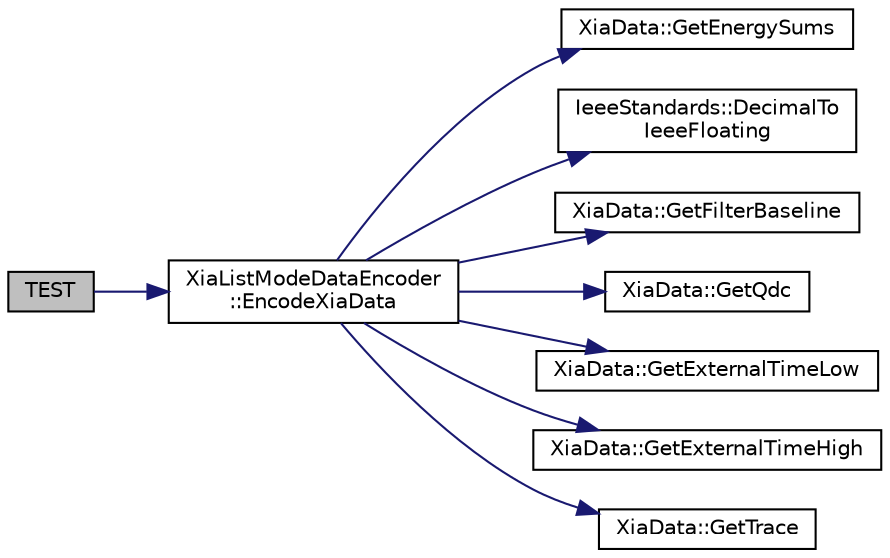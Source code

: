 digraph "TEST"
{
  edge [fontname="Helvetica",fontsize="10",labelfontname="Helvetica",labelfontsize="10"];
  node [fontname="Helvetica",fontsize="10",shape=record];
  rankdir="LR";
  Node1 [label="TEST",height=0.2,width=0.4,color="black", fillcolor="grey75", style="filled", fontcolor="black"];
  Node1 -> Node2 [color="midnightblue",fontsize="10",style="solid",fontname="Helvetica"];
  Node2 [label="XiaListModeDataEncoder\l::EncodeXiaData",height=0.2,width=0.4,color="black", fillcolor="white", style="filled",URL="$df/d1a/class_xia_list_mode_data_encoder.html#a0dafae523646704e98a8217cf425ec2e"];
  Node2 -> Node3 [color="midnightblue",fontsize="10",style="solid",fontname="Helvetica"];
  Node3 [label="XiaData::GetEnergySums",height=0.2,width=0.4,color="black", fillcolor="white", style="filled",URL="$d2/ddd/class_xia_data.html#acdb12ff4d003a85ef15d579932271095"];
  Node2 -> Node4 [color="midnightblue",fontsize="10",style="solid",fontname="Helvetica"];
  Node4 [label="IeeeStandards::DecimalTo\lIeeeFloating",height=0.2,width=0.4,color="black", fillcolor="white", style="filled",URL="$d6/d23/namespace_ieee_standards.html#abaef6159408f93ef7a38eb2ac2f94a28"];
  Node2 -> Node5 [color="midnightblue",fontsize="10",style="solid",fontname="Helvetica"];
  Node5 [label="XiaData::GetFilterBaseline",height=0.2,width=0.4,color="black", fillcolor="white", style="filled",URL="$d2/ddd/class_xia_data.html#a14dc218717636bd6b1b4bfbf8e566cd1"];
  Node2 -> Node6 [color="midnightblue",fontsize="10",style="solid",fontname="Helvetica"];
  Node6 [label="XiaData::GetQdc",height=0.2,width=0.4,color="black", fillcolor="white", style="filled",URL="$d2/ddd/class_xia_data.html#a7b617d36e152efa74c4f657bc3848c81"];
  Node2 -> Node7 [color="midnightblue",fontsize="10",style="solid",fontname="Helvetica"];
  Node7 [label="XiaData::GetExternalTimeLow",height=0.2,width=0.4,color="black", fillcolor="white", style="filled",URL="$d2/ddd/class_xia_data.html#ac0a5410997d9b116ebae66651a3278c8"];
  Node2 -> Node8 [color="midnightblue",fontsize="10",style="solid",fontname="Helvetica"];
  Node8 [label="XiaData::GetExternalTimeHigh",height=0.2,width=0.4,color="black", fillcolor="white", style="filled",URL="$d2/ddd/class_xia_data.html#a7a35b41ce4920c43eaaa4ce1c46ffaac"];
  Node2 -> Node9 [color="midnightblue",fontsize="10",style="solid",fontname="Helvetica"];
  Node9 [label="XiaData::GetTrace",height=0.2,width=0.4,color="black", fillcolor="white", style="filled",URL="$d2/ddd/class_xia_data.html#a94d10f0eb065dd14032b8b666bfcf663"];
}
